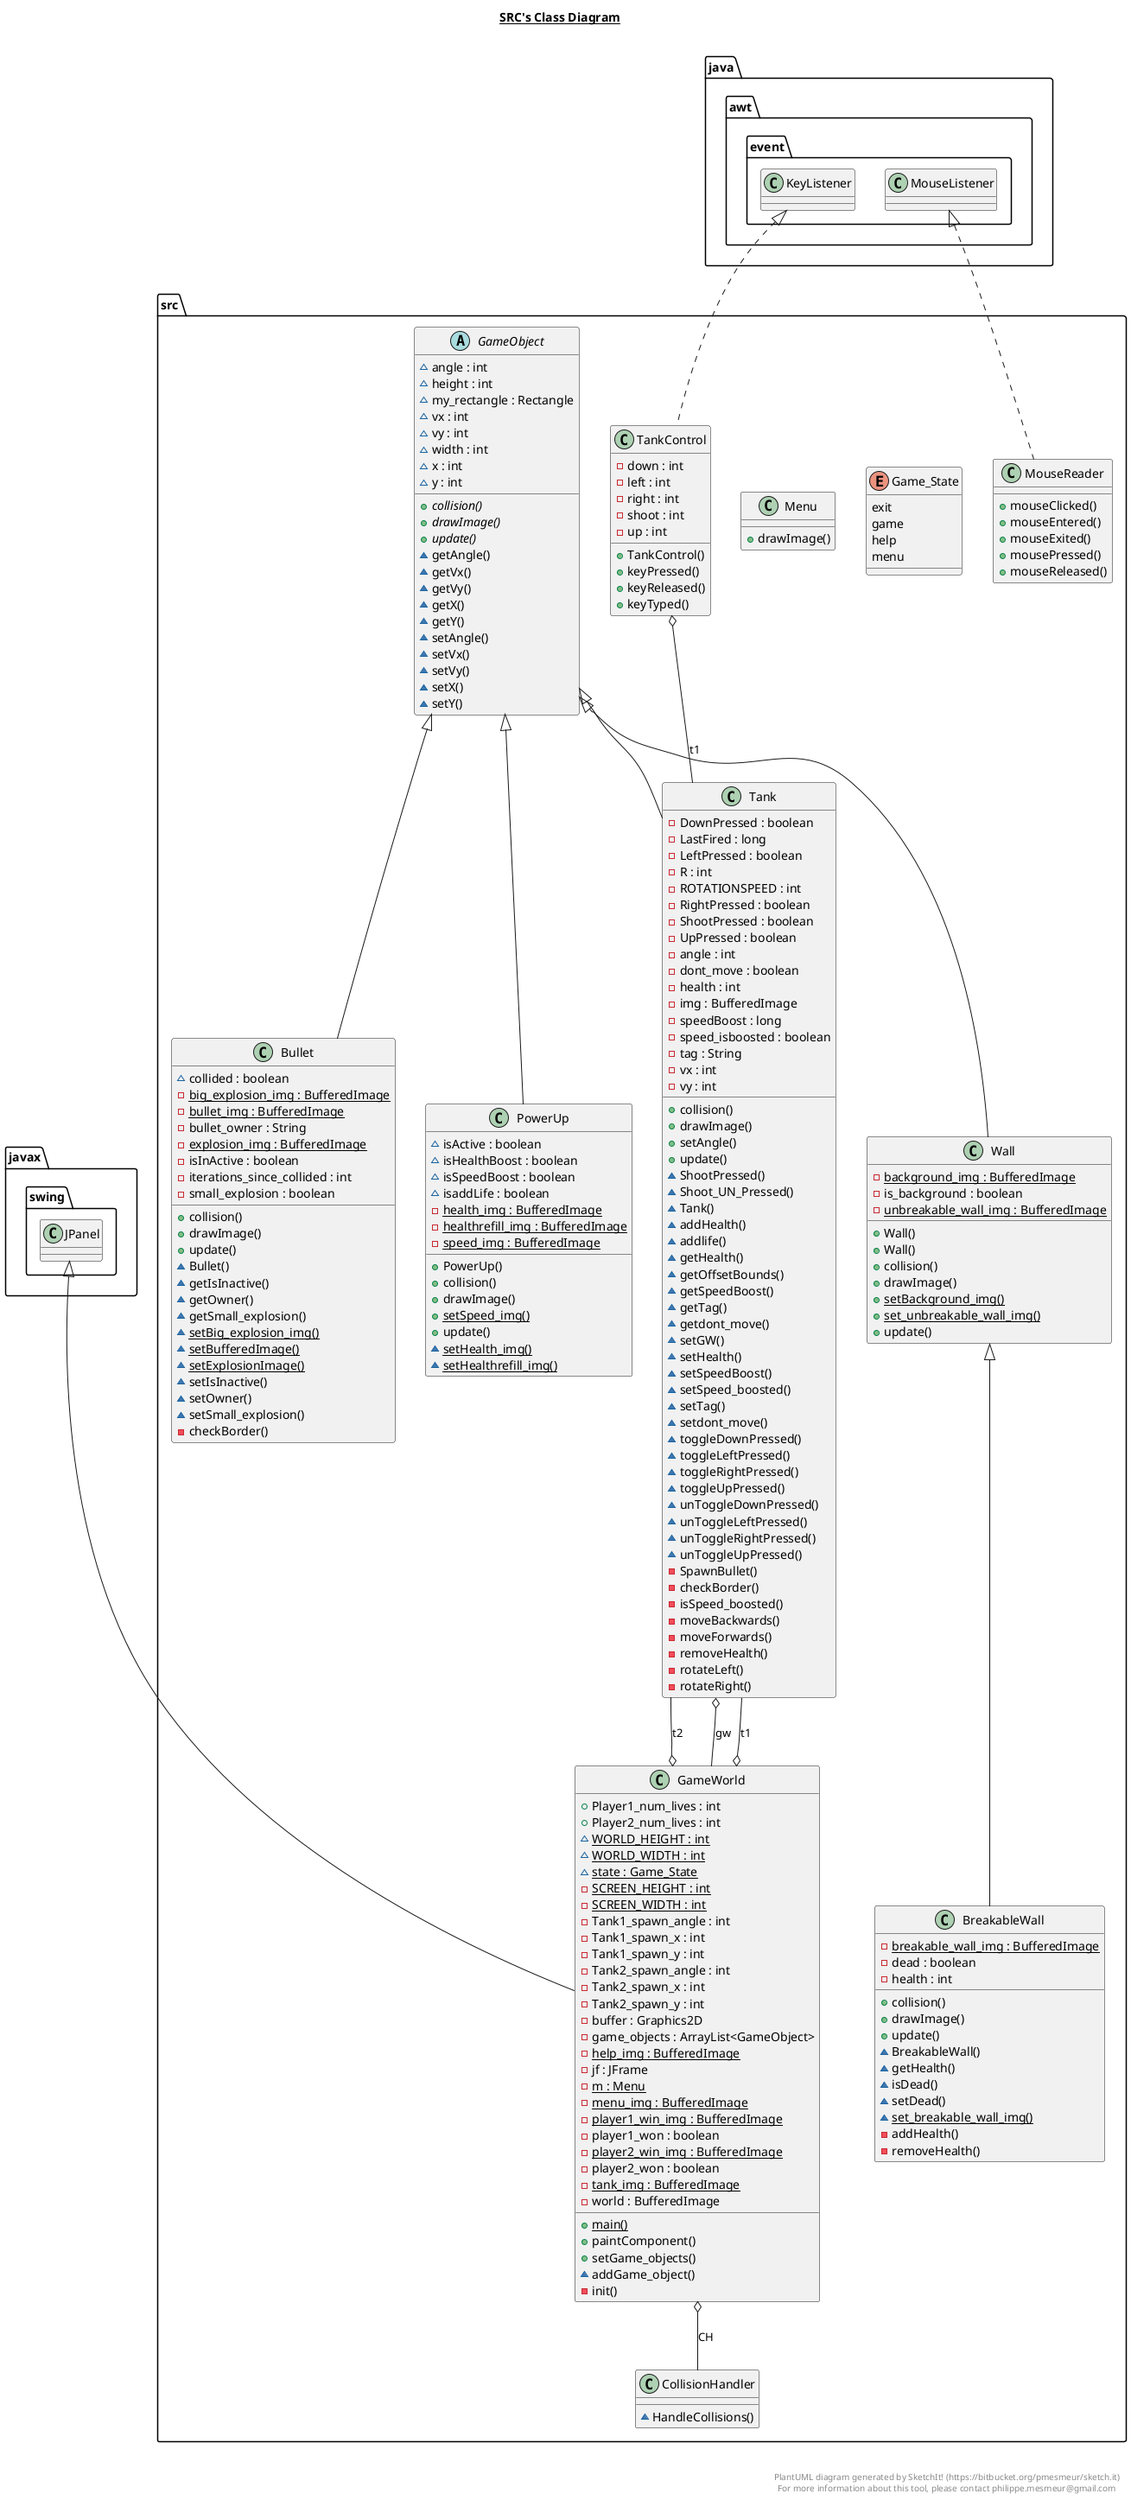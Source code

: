 @startuml

title __SRC's Class Diagram__\n

  namespace src {
    class src.BreakableWall {
        {static} - breakable_wall_img : BufferedImage
        - dead : boolean
        - health : int
        + collision()
        + drawImage()
        + update()
        ~ BreakableWall()
        ~ getHealth()
        ~ isDead()
        ~ setDead()
        {static} ~ set_breakable_wall_img()
        - addHealth()
        - removeHealth()
    }
  }
  

  namespace src {
    class src.Bullet {
        ~ collided : boolean
        {static} - big_explosion_img : BufferedImage
        {static} - bullet_img : BufferedImage
        - bullet_owner : String
        {static} - explosion_img : BufferedImage
        - isInActive : boolean
        - iterations_since_collided : int
        - small_explosion : boolean
        + collision()
        + drawImage()
        + update()
        ~ Bullet()
        ~ getIsInactive()
        ~ getOwner()
        ~ getSmall_explosion()
        {static} ~ setBig_explosion_img()
        {static} ~ setBufferedImage()
        {static} ~ setExplosionImage()
        ~ setIsInactive()
        ~ setOwner()
        ~ setSmall_explosion()
        - checkBorder()
    }
  }
  

  namespace src {
    class src.CollisionHandler {
        ~ HandleCollisions()
    }
  }
  

  namespace src {
    abstract class src.GameObject {
        ~ angle : int
        ~ height : int
        ~ my_rectangle : Rectangle
        ~ vx : int
        ~ vy : int
        ~ width : int
        ~ x : int
        ~ y : int
        {abstract} + collision()
        {abstract} + drawImage()
        {abstract} + update()
        ~ getAngle()
        ~ getVx()
        ~ getVy()
        ~ getX()
        ~ getY()
        ~ setAngle()
        ~ setVx()
        ~ setVy()
        ~ setX()
        ~ setY()
    }
  }
  

  namespace src {
    class src.GameWorld {
        + Player1_num_lives : int
        + Player2_num_lives : int
        {static} ~ WORLD_HEIGHT : int
        {static} ~ WORLD_WIDTH : int
        {static} ~ state : Game_State
        {static} - SCREEN_HEIGHT : int
        {static} - SCREEN_WIDTH : int
        - Tank1_spawn_angle : int
        - Tank1_spawn_x : int
        - Tank1_spawn_y : int
        - Tank2_spawn_angle : int
        - Tank2_spawn_x : int
        - Tank2_spawn_y : int
        - buffer : Graphics2D
        - game_objects : ArrayList<GameObject>
        {static} - help_img : BufferedImage
        - jf : JFrame
        {static} - m : Menu
        {static} - menu_img : BufferedImage
        {static} - player1_win_img : BufferedImage
        - player1_won : boolean
        {static} - player2_win_img : BufferedImage
        - player2_won : boolean
        {static} - tank_img : BufferedImage
        - world : BufferedImage
        {static} + main()
        + paintComponent()
        + setGame_objects()
        ~ addGame_object()
        - init()
    }
  }
  

  namespace src {
    enum Game_State {
      exit
      game
      help
      menu
    }
  }
  

  namespace src {
    class src.Menu {
        + drawImage()
    }
  }
  

  namespace src {
    class src.MouseReader {
        + mouseClicked()
        + mouseEntered()
        + mouseExited()
        + mousePressed()
        + mouseReleased()
    }
  }
  

  namespace src {
    class src.PowerUp {
        ~ isActive : boolean
        ~ isHealthBoost : boolean
        ~ isSpeedBoost : boolean
        ~ isaddLife : boolean
        {static} - health_img : BufferedImage
        {static} - healthrefill_img : BufferedImage
        {static} - speed_img : BufferedImage
        + PowerUp()
        + collision()
        + drawImage()
        {static} + setSpeed_img()
        + update()
        {static} ~ setHealth_img()
        {static} ~ setHealthrefill_img()
    }
  }
  

  namespace src {
    class src.Tank {
        - DownPressed : boolean
        - LastFired : long
        - LeftPressed : boolean
        - R : int
        - ROTATIONSPEED : int
        - RightPressed : boolean
        - ShootPressed : boolean
        - UpPressed : boolean
        - angle : int
        - dont_move : boolean
        - health : int
        - img : BufferedImage
        - speedBoost : long
        - speed_isboosted : boolean
        - tag : String
        - vx : int
        - vy : int
        + collision()
        + drawImage()
        + setAngle()
        + update()
        ~ ShootPressed()
        ~ Shoot_UN_Pressed()
        ~ Tank()
        ~ addHealth()
        ~ addlife()
        ~ getHealth()
        ~ getOffsetBounds()
        ~ getSpeedBoost()
        ~ getTag()
        ~ getdont_move()
        ~ setGW()
        ~ setHealth()
        ~ setSpeedBoost()
        ~ setSpeed_boosted()
        ~ setTag()
        ~ setdont_move()
        ~ toggleDownPressed()
        ~ toggleLeftPressed()
        ~ toggleRightPressed()
        ~ toggleUpPressed()
        ~ unToggleDownPressed()
        ~ unToggleLeftPressed()
        ~ unToggleRightPressed()
        ~ unToggleUpPressed()
        - SpawnBullet()
        - checkBorder()
        - isSpeed_boosted()
        - moveBackwards()
        - moveForwards()
        - removeHealth()
        - rotateLeft()
        - rotateRight()
    }
  }
  

  namespace src {
    class src.TankControl {
        - down : int
        - left : int
        - right : int
        - shoot : int
        - up : int
        + TankControl()
        + keyPressed()
        + keyReleased()
        + keyTyped()
    }
  }
  

  namespace src {
    class src.Wall {
        {static} - background_img : BufferedImage
        - is_background : boolean
        {static} - unbreakable_wall_img : BufferedImage
        + Wall()
        + Wall()
        + collision()
        + drawImage()
        {static} + setBackground_img()
        {static} + set_unbreakable_wall_img()
        + update()
    }
  }
  

  src.BreakableWall -up-|> src.Wall
  src.Bullet -up-|> src.GameObject
  src.GameWorld -up-|> javax.swing.JPanel
  src.GameWorld o-- src.CollisionHandler : CH
  src.GameWorld o-- src.Tank : t1
  src.GameWorld o-- src.Tank : t2
  src.GameWorld +-down- src.GameWorld.Game_State
  src.MouseReader .up.|> java.awt.event.MouseListener
  src.PowerUp -up-|> src.GameObject
  src.Tank -up-|> src.GameObject
  src.Tank o-- src.GameWorld : gw
  src.TankControl .up.|> java.awt.event.KeyListener
  src.TankControl o-- src.Tank : t1
  src.Wall -up-|> src.GameObject


right footer


PlantUML diagram generated by SketchIt! (https://bitbucket.org/pmesmeur/sketch.it)
For more information about this tool, please contact philippe.mesmeur@gmail.com
endfooter

@enduml
